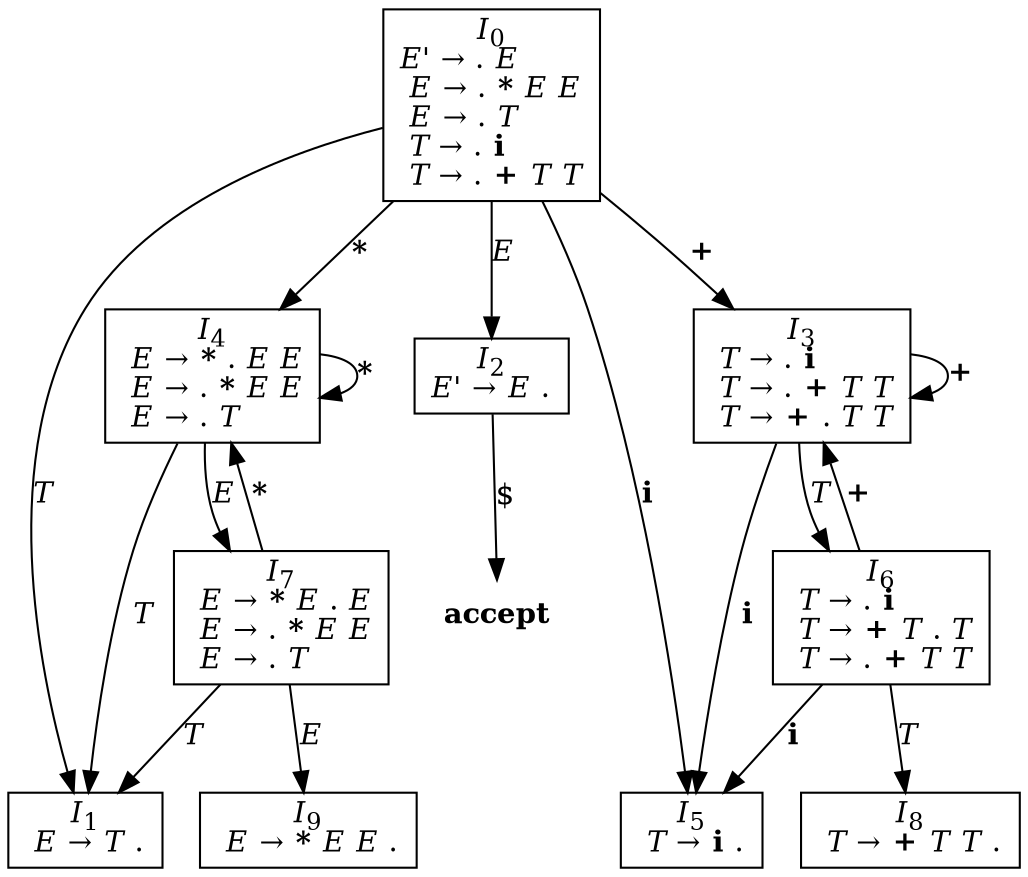 digraph automaton {
	node [shape=record]
	I0 [label=<<I>I</I><SUB>0</SUB><BR/><I>E'</I> &#8594; . <I>E</I><BR ALIGN="LEFT"/><I> E</I> &#8594; . <B>*</B> <I>E</I> <I>E</I><BR ALIGN="LEFT"/><I> E</I> &#8594; . <I>T</I><BR ALIGN="LEFT"/><I> T</I> &#8594; . <B>i</B><BR ALIGN="LEFT"/><I> T</I> &#8594; . <B>+</B> <I>T</I> <I>T</I><BR ALIGN="LEFT"/>>]
	I1 [label=<<I>I</I><SUB>1</SUB><BR/><I> E</I> &#8594; <I>T</I> .<BR ALIGN="LEFT"/>>]
	I2 [label=<<I>I</I><SUB>2</SUB><BR/><I>E'</I> &#8594; <I>E</I> .<BR ALIGN="LEFT"/>>]
	I3 [label=<<I>I</I><SUB>3</SUB><BR/><I> T</I> &#8594; . <B>i</B><BR ALIGN="LEFT"/><I> T</I> &#8594; . <B>+</B> <I>T</I> <I>T</I><BR ALIGN="LEFT"/><I> T</I> &#8594; <B>+</B> . <I>T</I> <I>T</I><BR ALIGN="LEFT"/>>]
	I4 [label=<<I>I</I><SUB>4</SUB><BR/><I> E</I> &#8594; <B>*</B> . <I>E</I> <I>E</I><BR ALIGN="LEFT"/><I> E</I> &#8594; . <B>*</B> <I>E</I> <I>E</I><BR ALIGN="LEFT"/><I> E</I> &#8594; . <I>T</I><BR ALIGN="LEFT"/>>]
	I5 [label=<<I>I</I><SUB>5</SUB><BR/><I> T</I> &#8594; <B>i</B> .<BR ALIGN="LEFT"/>>]
	I6 [label=<<I>I</I><SUB>6</SUB><BR/><I> T</I> &#8594; . <B>i</B><BR ALIGN="LEFT"/><I> T</I> &#8594; <B>+</B> <I>T</I> . <I>T</I><BR ALIGN="LEFT"/><I> T</I> &#8594; . <B>+</B> <I>T</I> <I>T</I><BR ALIGN="LEFT"/>>]
	I7 [label=<<I>I</I><SUB>7</SUB><BR/><I> E</I> &#8594; <B>*</B> <I>E</I> . <I>E</I><BR ALIGN="LEFT"/><I> E</I> &#8594; . <B>*</B> <I>E</I> <I>E</I><BR ALIGN="LEFT"/><I> E</I> &#8594; . <I>T</I><BR ALIGN="LEFT"/>>]
	I8 [label=<<I>I</I><SUB>8</SUB><BR/><I> T</I> &#8594; <B>+</B> <I>T</I> <I>T</I> .<BR ALIGN="LEFT"/>>]
	I9 [label=<<I>I</I><SUB>9</SUB><BR/><I> E</I> &#8594; <B>*</B> <I>E</I> <I>E</I> .<BR ALIGN="LEFT"/>>]
	I0 -> I3 [label=<<B>+</B>>]
	I0 -> I4 [label=<<B>*</B>>]
	I0 -> I5 [label=<<B>i</B>>]
	I0 -> I1 [label=<<I>T</I>>]
	I0 -> I2 [label=<<I>E</I>>]
	acc [label=<<B>accept</B>> shape=none]
	I2 -> acc [label="$"]
	I3 -> I3 [label=<<B>+</B>>]
	I3 -> I5 [label=<<B>i</B>>]
	I3 -> I6 [label=<<I>T</I>>]
	I4 -> I4 [label=<<B>*</B>>]
	I4 -> I1 [label=<<I>T</I>>]
	I4 -> I7 [label=<<I>E</I>>]
	I6 -> I3 [label=<<B>+</B>>]
	I6 -> I5 [label=<<B>i</B>>]
	I6 -> I8 [label=<<I>T</I>>]
	I7 -> I4 [label=<<B>*</B>>]
	I7 -> I1 [label=<<I>T</I>>]
	I7 -> I9 [label=<<I>E</I>>]
}
